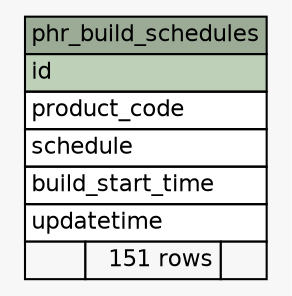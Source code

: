 // dot 2.2.1 on Windows 10 10.0
// SchemaSpy rev 590
digraph "phr_build_schedules" {
  graph [
    rankdir="RL"
    bgcolor="#f7f7f7"
    nodesep="0.18"
    ranksep="0.46"
    fontname="Helvetica"
    fontsize="11"
  ];
  node [
    fontname="Helvetica"
    fontsize="11"
    shape="plaintext"
  ];
  edge [
    arrowsize="0.8"
  ];
  "phr_build_schedules" [
    label=<
    <TABLE BORDER="0" CELLBORDER="1" CELLSPACING="0" BGCOLOR="#ffffff">
      <TR><TD COLSPAN="3" BGCOLOR="#9bab96" ALIGN="CENTER">phr_build_schedules</TD></TR>
      <TR><TD PORT="id" COLSPAN="3" BGCOLOR="#bed1b8" ALIGN="LEFT">id</TD></TR>
      <TR><TD PORT="product_code" COLSPAN="3" ALIGN="LEFT">product_code</TD></TR>
      <TR><TD PORT="schedule" COLSPAN="3" ALIGN="LEFT">schedule</TD></TR>
      <TR><TD PORT="build_start_time" COLSPAN="3" ALIGN="LEFT">build_start_time</TD></TR>
      <TR><TD PORT="updatetime" COLSPAN="3" ALIGN="LEFT">updatetime</TD></TR>
      <TR><TD ALIGN="LEFT" BGCOLOR="#f7f7f7">  </TD><TD ALIGN="RIGHT" BGCOLOR="#f7f7f7">151 rows</TD><TD ALIGN="RIGHT" BGCOLOR="#f7f7f7">  </TD></TR>
    </TABLE>>
    URL="tables/phr_build_schedules.html"
    tooltip="phr_build_schedules"
  ];
}
